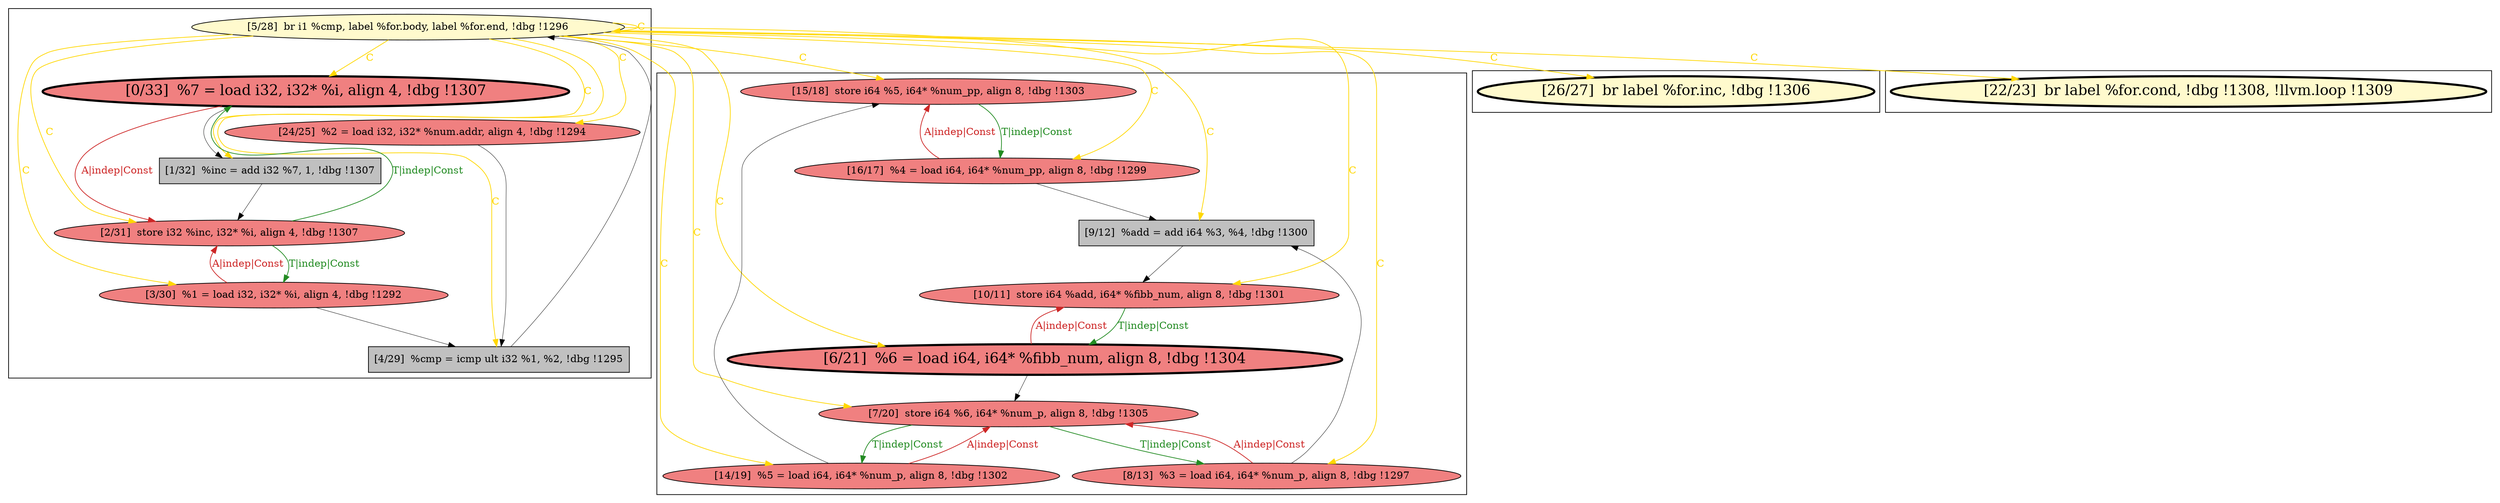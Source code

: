 
digraph G {



node244->node234 [style=solid,color=gold,label="C",penwidth=1.0,fontcolor=gold ]
node244->node235 [style=solid,color=gold,label="C",penwidth=1.0,fontcolor=gold ]
node237->node231 [style=solid,color=firebrick3,label="A|indep|Const",penwidth=1.0,fontcolor=firebrick3 ]
node244->node230 [style=solid,color=gold,label="C",penwidth=1.0,fontcolor=gold ]
node244->node232 [style=solid,color=gold,label="C",penwidth=1.0,fontcolor=gold ]
node244->node231 [style=solid,color=gold,label="C",penwidth=1.0,fontcolor=gold ]
node244->node241 [style=solid,color=gold,label="C",penwidth=1.0,fontcolor=gold ]
node243->node240 [style=solid,color=black,label="",penwidth=0.5,fontcolor=black ]
node236->node232 [style=solid,color=black,label="",penwidth=0.5,fontcolor=black ]
node233->node231 [style=solid,color=black,label="",penwidth=0.5,fontcolor=black ]
node242->node239 [style=solid,color=black,label="",penwidth=0.5,fontcolor=black ]
node237->node234 [style=solid,color=black,label="",penwidth=0.5,fontcolor=black ]
node244->node233 [style=solid,color=gold,label="C",penwidth=1.0,fontcolor=gold ]
node239->node243 [style=solid,color=forestgreen,label="T|indep|Const",penwidth=1.0,fontcolor=forestgreen ]
node230->node231 [style=solid,color=firebrick3,label="A|indep|Const",penwidth=1.0,fontcolor=firebrick3 ]
node244->node246 [style=solid,color=gold,label="C",penwidth=1.0,fontcolor=gold ]
node244->node243 [style=solid,color=gold,label="C",penwidth=1.0,fontcolor=gold ]
node232->node235 [style=solid,color=black,label="",penwidth=0.5,fontcolor=black ]
node244->node237 [style=solid,color=gold,label="C",penwidth=1.0,fontcolor=gold ]
node231->node230 [style=solid,color=forestgreen,label="T|indep|Const",penwidth=1.0,fontcolor=forestgreen ]
node240->node244 [style=solid,color=black,label="",penwidth=0.5,fontcolor=black ]
node244->node240 [style=solid,color=gold,label="C",penwidth=1.0,fontcolor=gold ]
node241->node242 [style=solid,color=black,label="",penwidth=0.5,fontcolor=black ]
node236->node234 [style=solid,color=firebrick3,label="A|indep|Const",penwidth=1.0,fontcolor=firebrick3 ]
node243->node239 [style=solid,color=firebrick3,label="A|indep|Const",penwidth=1.0,fontcolor=firebrick3 ]
node230->node232 [style=solid,color=black,label="",penwidth=0.5,fontcolor=black ]
node239->node241 [style=solid,color=forestgreen,label="T|indep|Const",penwidth=1.0,fontcolor=forestgreen ]
node244->node244 [style=solid,color=gold,label="C",penwidth=1.0,fontcolor=gold ]
node245->node240 [style=solid,color=black,label="",penwidth=0.5,fontcolor=black ]
node231->node237 [style=solid,color=forestgreen,label="T|indep|Const",penwidth=1.0,fontcolor=forestgreen ]
node241->node239 [style=solid,color=firebrick3,label="A|indep|Const",penwidth=1.0,fontcolor=firebrick3 ]
node234->node236 [style=solid,color=forestgreen,label="T|indep|Const",penwidth=1.0,fontcolor=forestgreen ]
node244->node236 [style=solid,color=gold,label="C",penwidth=1.0,fontcolor=gold ]
node244->node242 [style=solid,color=gold,label="C",penwidth=1.0,fontcolor=gold ]
node244->node239 [style=solid,color=gold,label="C",penwidth=1.0,fontcolor=gold ]
node235->node233 [style=solid,color=forestgreen,label="T|indep|Const",penwidth=1.0,fontcolor=forestgreen ]
node244->node238 [style=solid,color=gold,label="C",penwidth=1.0,fontcolor=gold ]
node233->node235 [style=solid,color=firebrick3,label="A|indep|Const",penwidth=1.0,fontcolor=firebrick3 ]
node244->node245 [style=solid,color=gold,label="C",penwidth=1.0,fontcolor=gold ]


subgraph cluster3 {


node246 [penwidth=3.0,fontsize=20,fillcolor=lemonchiffon,label="[26/27]  br label %for.inc, !dbg !1306",shape=ellipse,style=filled ]



}

subgraph cluster2 {


node240 [fillcolor=grey,label="[4/29]  %cmp = icmp ult i32 %1, %2, !dbg !1295",shape=rectangle,style=filled ]
node239 [fillcolor=lightcoral,label="[2/31]  store i32 %inc, i32* %i, align 4, !dbg !1307",shape=ellipse,style=filled ]
node243 [fillcolor=lightcoral,label="[3/30]  %1 = load i32, i32* %i, align 4, !dbg !1292",shape=ellipse,style=filled ]
node245 [fillcolor=lightcoral,label="[24/25]  %2 = load i32, i32* %num.addr, align 4, !dbg !1294",shape=ellipse,style=filled ]
node241 [penwidth=3.0,fontsize=20,fillcolor=lightcoral,label="[0/33]  %7 = load i32, i32* %i, align 4, !dbg !1307",shape=ellipse,style=filled ]
node242 [fillcolor=grey,label="[1/32]  %inc = add i32 %7, 1, !dbg !1307",shape=rectangle,style=filled ]
node244 [fillcolor=lemonchiffon,label="[5/28]  br i1 %cmp, label %for.body, label %for.end, !dbg !1296",shape=ellipse,style=filled ]



}

subgraph cluster0 {


node237 [fillcolor=lightcoral,label="[14/19]  %5 = load i64, i64* %num_p, align 8, !dbg !1302",shape=ellipse,style=filled ]
node231 [fillcolor=lightcoral,label="[7/20]  store i64 %6, i64* %num_p, align 8, !dbg !1305",shape=ellipse,style=filled ]
node232 [fillcolor=grey,label="[9/12]  %add = add i64 %3, %4, !dbg !1300",shape=rectangle,style=filled ]
node230 [fillcolor=lightcoral,label="[8/13]  %3 = load i64, i64* %num_p, align 8, !dbg !1297",shape=ellipse,style=filled ]
node235 [fillcolor=lightcoral,label="[10/11]  store i64 %add, i64* %fibb_num, align 8, !dbg !1301",shape=ellipse,style=filled ]
node233 [penwidth=3.0,fontsize=20,fillcolor=lightcoral,label="[6/21]  %6 = load i64, i64* %fibb_num, align 8, !dbg !1304",shape=ellipse,style=filled ]
node236 [fillcolor=lightcoral,label="[16/17]  %4 = load i64, i64* %num_pp, align 8, !dbg !1299",shape=ellipse,style=filled ]
node234 [fillcolor=lightcoral,label="[15/18]  store i64 %5, i64* %num_pp, align 8, !dbg !1303",shape=ellipse,style=filled ]



}

subgraph cluster1 {


node238 [penwidth=3.0,fontsize=20,fillcolor=lemonchiffon,label="[22/23]  br label %for.cond, !dbg !1308, !llvm.loop !1309",shape=ellipse,style=filled ]



}

}

